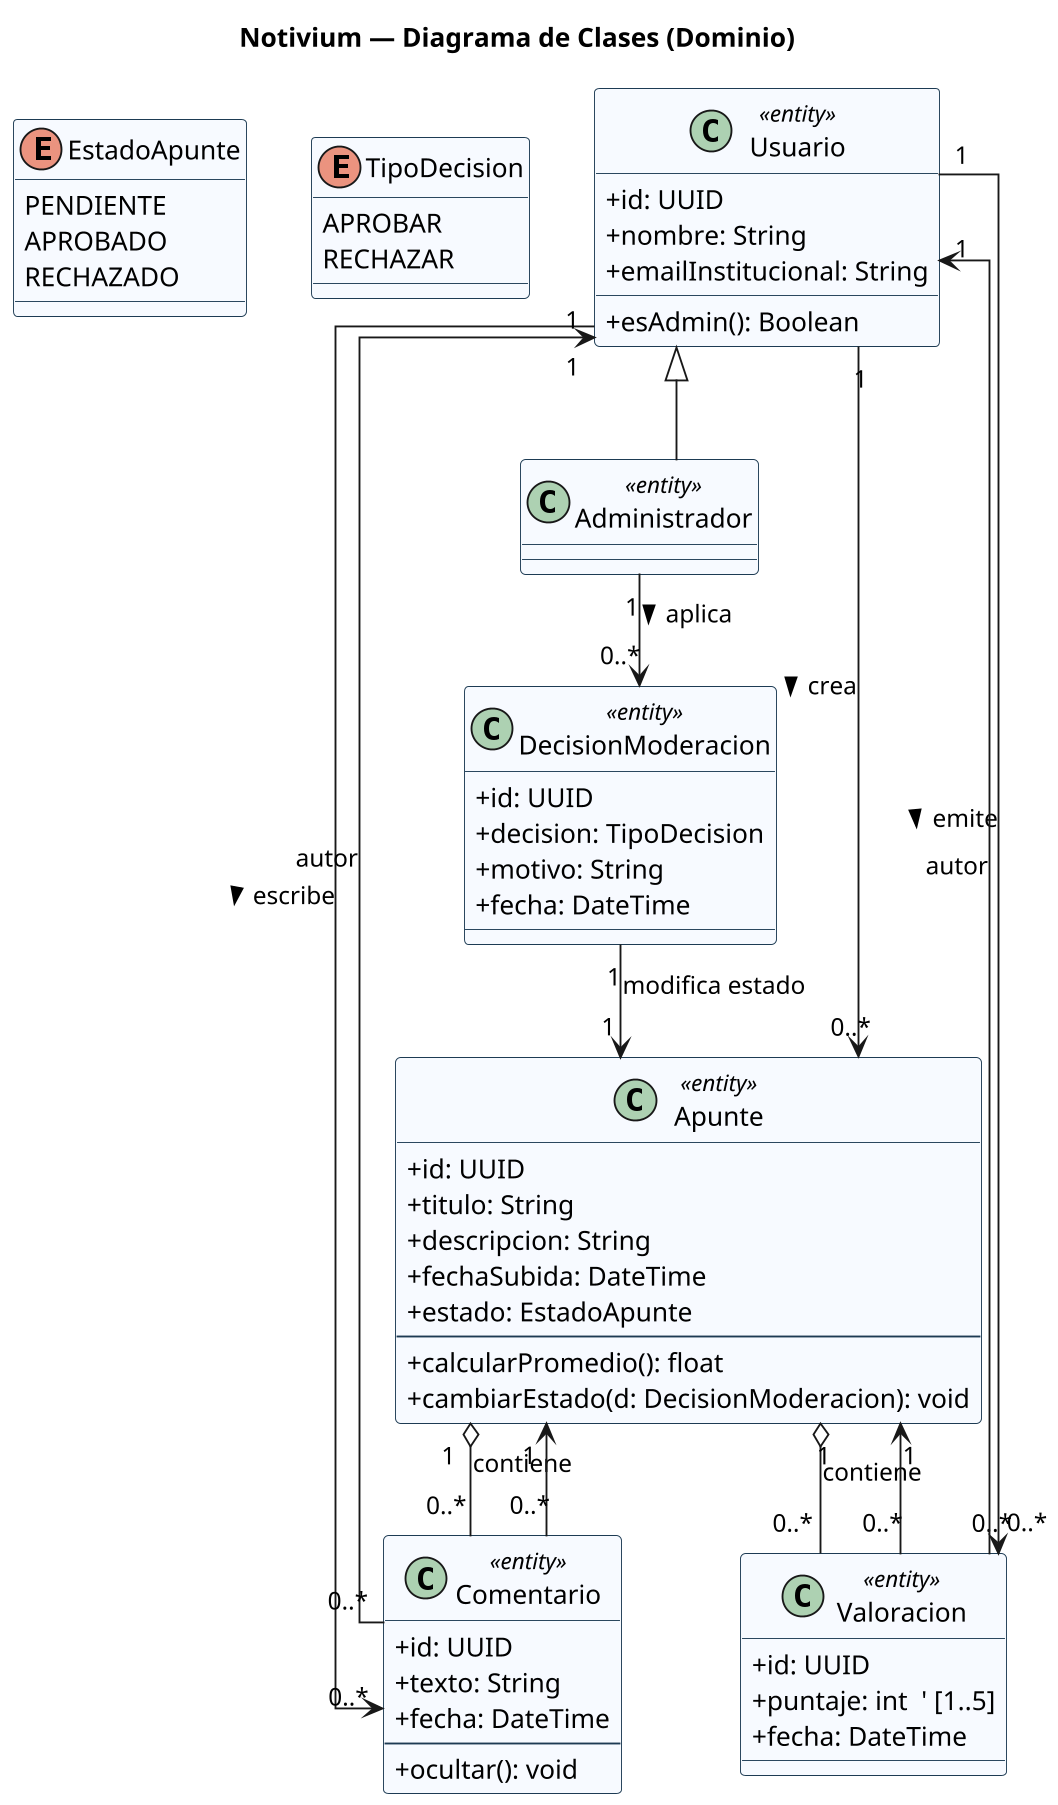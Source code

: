 @startuml
title Notivium — Diagrama de Clases (Dominio)

' ——— Estilo
skinparam shadowing false
skinparam linetype ortho
skinparam classAttributeIconSize 0
skinparam dpi 180
skinparam class {
  BackgroundColor #F7FAFF
  BorderColor #1D3B53
}
skinparam stereotypeCBackgroundColor #E6F0FF
skinparam stereotypeCBorderColor #1D3B53

' ——— Enums
enum EstadoApunte {
  PENDIENTE
  APROBADO
  RECHAZADO
}

enum TipoDecision {
  APROBAR
  RECHAZAR
}

' ——— Clases del dominio
class Usuario <<entity>> {
  +id: UUID
  +nombre: String
  +emailInstitucional: String
  +esAdmin(): Boolean
}

class Administrador <<entity>> {
  ' hereda credenciales y datos de Usuario
}

Usuario <|-- Administrador

class Apunte <<entity>> {
  +id: UUID
  +titulo: String
  +descripcion: String
  +fechaSubida: DateTime
  +estado: EstadoApunte
  --
  +calcularPromedio(): float
  +cambiarEstado(d: DecisionModeracion): void
}

class Comentario <<entity>> {
  +id: UUID
  +texto: String
  +fecha: DateTime
  --
  +ocultar(): void
}

class Valoracion <<entity>> {
  +id: UUID
  +puntaje: int  ' [1..5]
  +fecha: DateTime
}

class DecisionModeracion <<entity>> {
  +id: UUID
  +decision: TipoDecision
  +motivo: String
  +fecha: DateTime
}

' ——— Relaciones principales (cardinalidades y roles)
Usuario "1" --> "0..*" Apunte : crea >
Usuario "1" --> "0..*" Comentario : escribe >
Usuario "1" --> "0..*" Valoracion : emite >

Apunte "1" o-- "0..*" Comentario : contiene
Apunte "1" o-- "0..*" Valoracion : contiene

Administrador "1" --> "0..*" DecisionModeracion : aplica >
DecisionModeracion "1" --> "1" Apunte : modifica estado

' dueño de comentario/valoración (traza de autoría)
Comentario "0..*" --> "1" Usuario : autor
Valoracion "0..*" --> "1" Usuario : autor

' referencias explícitas al apunte (además de la composición)
Comentario "0..*" --> "1" Apunte
Valoracion "0..*" --> "1" Apunte

@enduml
